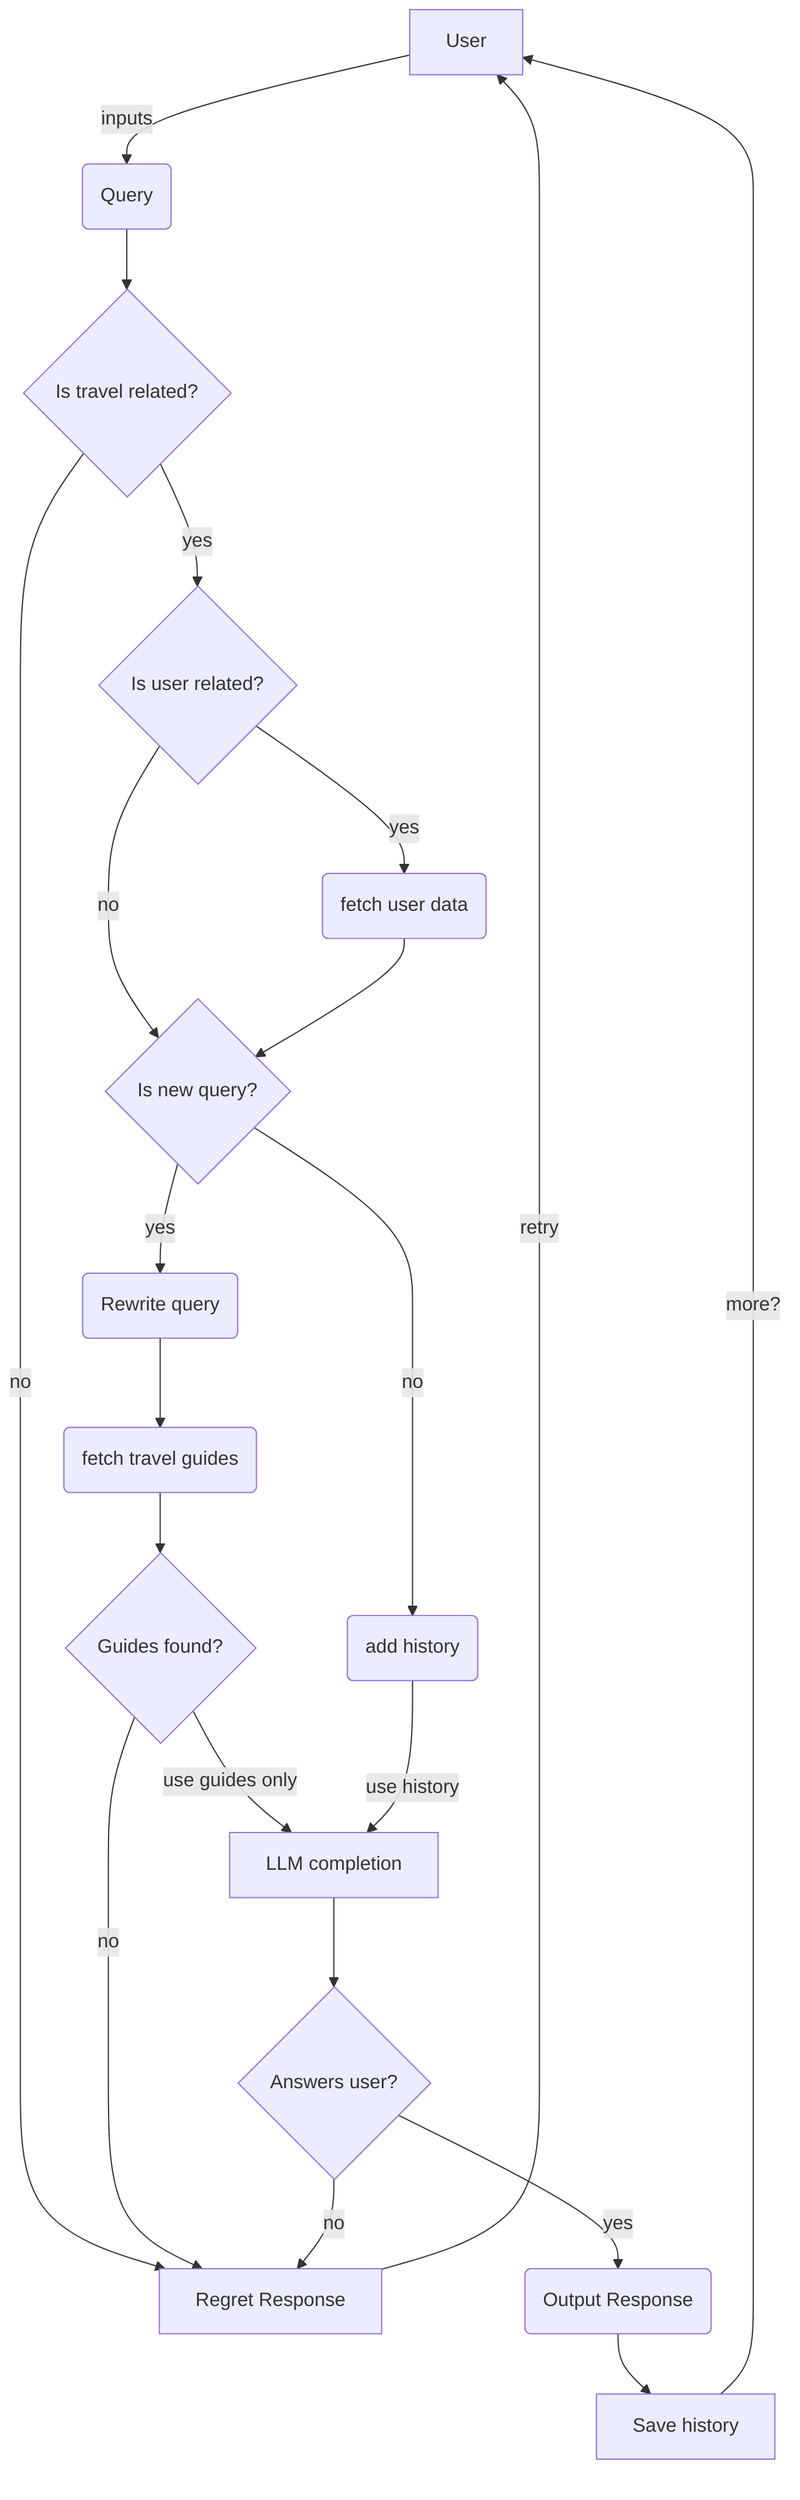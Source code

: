 flowchart TD
    U[User] --> |inputs| Q(Query)
    Q --> TQ{Is travel related?}
    TQ --> |no| RR[Regret Response]
    TQ --> |yes| UQ{Is user related?}
    UQ --> |yes| UR(fetch user data)
    UQ --> |no| N{Is new query?}
    UR --> N
    N --> |yes| RW(Rewrite query)
    RW --> NT(fetch travel guides)
    NT --> GF{Guides found?}
    GF --> |use guides only| C[LLM completion]
    GF --> |no| RR
    N --> |no| OT(add history)
    OT --> |use history| C
    C --> TR{Answers user?}
    TR --> |yes| OR(Output Response)
    TR --> |no| RR
    RR --> |retry| U
    OR --> S[Save history]
    S --> |more?| U